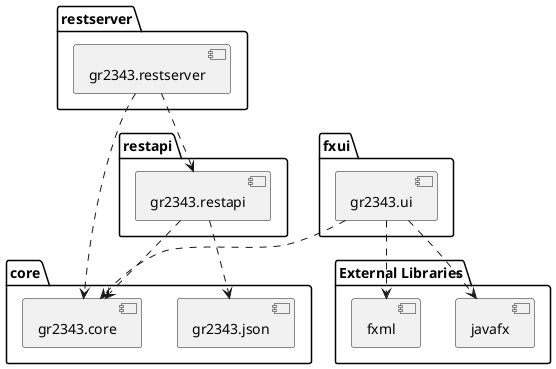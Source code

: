 @startuml package_diagram

package core {
    [gr2343.json] 
    [gr2343.core] 
}

package fxui {
    [gr2343.ui] 
}

package restserver {
    [gr2343.restserver] 
}

package restapi {
    [gr2343.restapi] 
}

package "External Libraries" {
    [javafx]
    [fxml]
}

[gr2343.ui] ..> [javafx]
[gr2343.ui] ..> [fxml]
[gr2343.restserver] ..> [gr2343.restapi]
[gr2343.ui] ..> [gr2343.core]
[gr2343.restserver] ..> [gr2343.core]
[gr2343.restapi] ..> [gr2343.core]
[gr2343.restapi] ..> [gr2343.json]

@enduml

